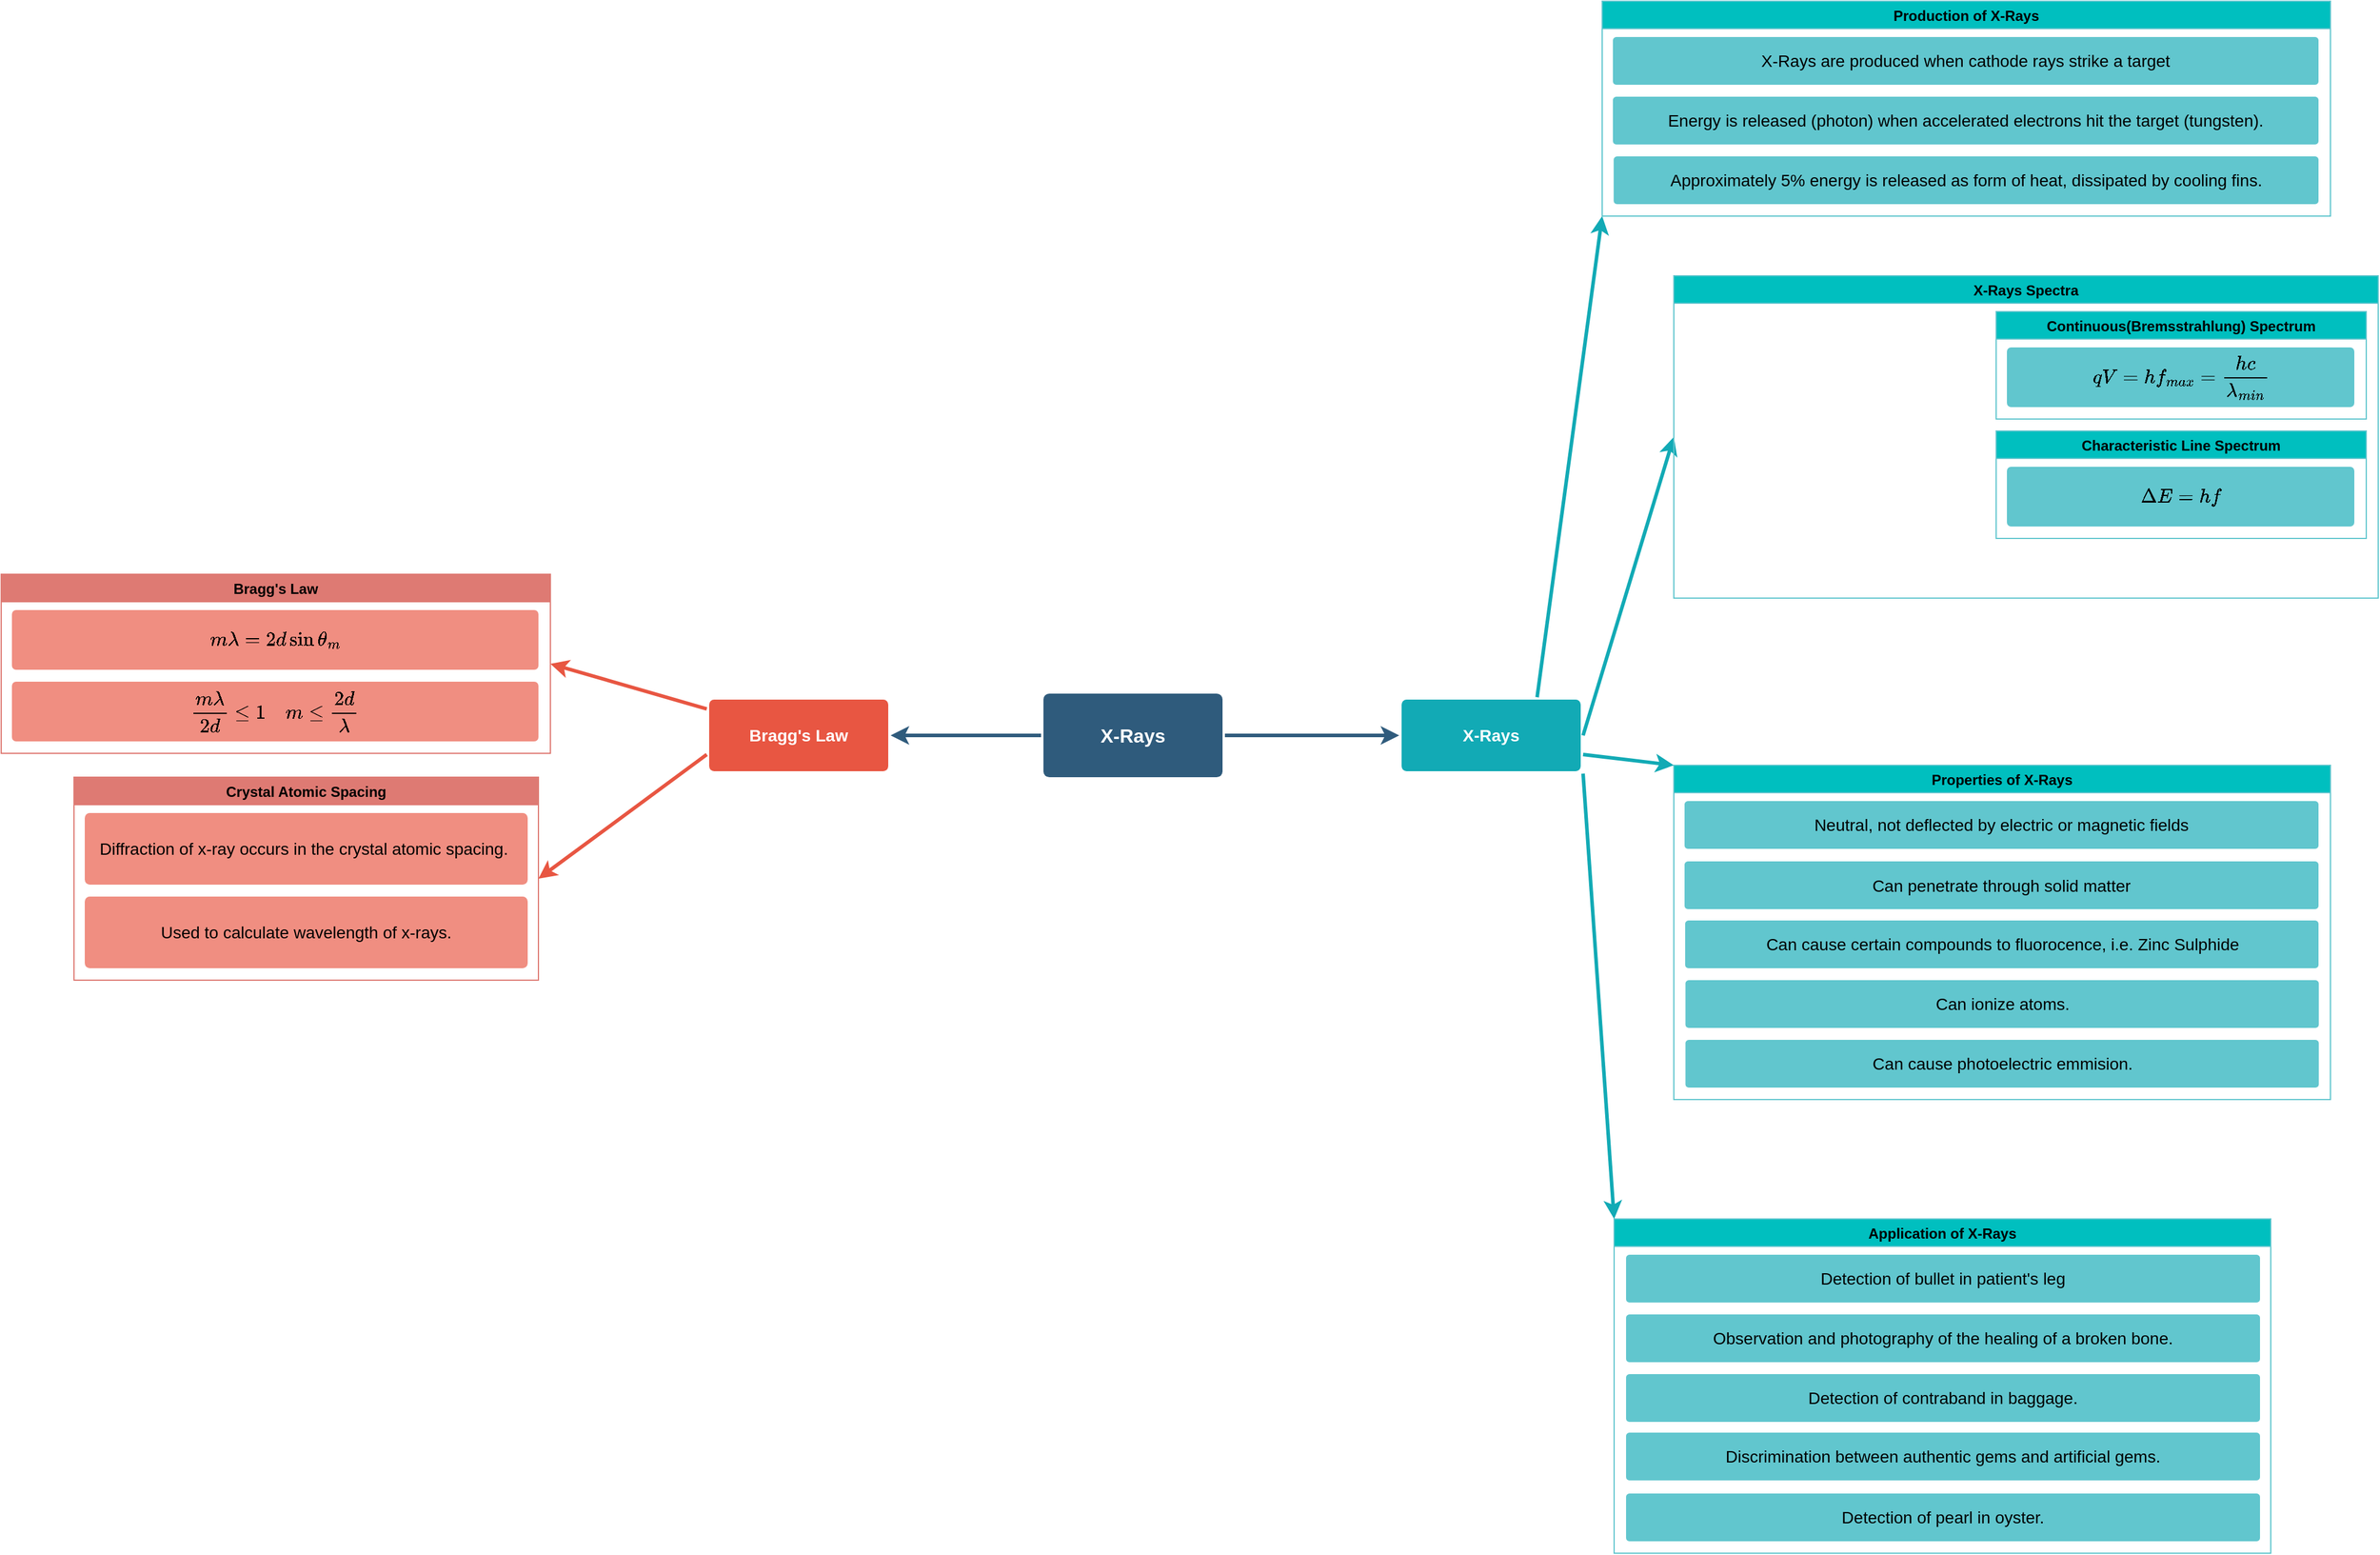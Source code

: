 <mxfile>
    <diagram id="nP-OY_wl-n511qJIP8V6" name="Page-1">
        <mxGraphModel dx="1379" dy="949" grid="1" gridSize="10" guides="1" tooltips="1" connect="1" arrows="1" fold="1" page="1" pageScale="1" pageWidth="1169" pageHeight="827" math="1" shadow="0">
            <root>
                <mxCell id="0"/>
                <mxCell id="1" parent="0"/>
                <mxCell id="3" value="" style="edgeStyle=none;rounded=0;jumpStyle=none;html=1;shadow=0;labelBackgroundColor=none;startArrow=none;startFill=0;endArrow=classic;endFill=1;jettySize=auto;orthogonalLoop=1;strokeColor=#2F5B7C;strokeWidth=3;fontFamily=Helvetica;fontSize=16;fontColor=#23445D;spacing=5;" parent="1" source="5" target="12" edge="1">
                    <mxGeometry relative="1" as="geometry"/>
                </mxCell>
                <mxCell id="4" value="" style="edgeStyle=none;rounded=0;jumpStyle=none;html=1;shadow=0;labelBackgroundColor=none;startArrow=none;startFill=0;endArrow=classic;endFill=1;jettySize=auto;orthogonalLoop=1;strokeColor=#2F5B7C;strokeWidth=3;fontFamily=Helvetica;fontSize=16;fontColor=#23445D;spacing=5;" parent="1" source="5" target="9" edge="1">
                    <mxGeometry relative="1" as="geometry"/>
                </mxCell>
                <mxCell id="5" value="X-Rays" style="rounded=1;whiteSpace=wrap;html=1;shadow=0;labelBackgroundColor=none;strokeColor=none;strokeWidth=3;fillColor=#2F5B7C;fontFamily=Helvetica;fontSize=16;fontColor=#FFFFFF;align=center;fontStyle=1;spacing=5;arcSize=7;perimeterSpacing=2;" parent="1" vertex="1">
                    <mxGeometry x="1082" y="810" width="150" height="70" as="geometry"/>
                </mxCell>
                <mxCell id="6" value="" style="edgeStyle=none;rounded=1;jumpStyle=none;html=1;shadow=0;labelBackgroundColor=none;startArrow=none;startFill=0;jettySize=auto;orthogonalLoop=1;strokeColor=#E85642;strokeWidth=3;fontFamily=Helvetica;fontSize=14;fontColor=#FFFFFF;spacing=5;fontStyle=1;fillColor=#b0e3e6;entryX=1;entryY=0.5;entryDx=0;entryDy=0;" parent="1" source="9" target="25" edge="1">
                    <mxGeometry relative="1" as="geometry">
                        <mxPoint x="763.641" y="746" as="targetPoint"/>
                    </mxGeometry>
                </mxCell>
                <mxCell id="9" value="Bragg's Law" style="rounded=1;whiteSpace=wrap;html=1;shadow=0;labelBackgroundColor=none;strokeColor=none;strokeWidth=3;fillColor=#e85642;fontFamily=Helvetica;fontSize=14;fontColor=#FFFFFF;align=center;spacing=5;fontStyle=1;arcSize=7;perimeterSpacing=2;" parent="1" vertex="1">
                    <mxGeometry x="802" y="815" width="150" height="60" as="geometry"/>
                </mxCell>
                <mxCell id="12" value="X-Rays" style="rounded=1;whiteSpace=wrap;html=1;shadow=0;labelBackgroundColor=none;strokeColor=none;strokeWidth=3;fillColor=#12aab5;fontFamily=Helvetica;fontSize=14;fontColor=#FFFFFF;align=center;spacing=5;fontStyle=1;arcSize=7;perimeterSpacing=2;" parent="1" vertex="1">
                    <mxGeometry x="1382" y="815" width="150" height="60" as="geometry"/>
                </mxCell>
                <mxCell id="15" value="" style="edgeStyle=none;rounded=1;jumpStyle=none;html=1;shadow=0;labelBackgroundColor=none;startArrow=none;startFill=0;jettySize=auto;orthogonalLoop=1;strokeColor=#12AAB5;strokeWidth=3;fontFamily=Helvetica;fontSize=14;fontColor=#FFFFFF;spacing=5;fontStyle=1;fillColor=#b0e3e6;entryX=0;entryY=0.5;entryDx=0;entryDy=0;exitX=1;exitY=0.5;exitDx=0;exitDy=0;" parent="1" source="12" target="20" edge="1">
                    <mxGeometry relative="1" as="geometry">
                        <mxPoint x="1590" y="806.367" as="targetPoint"/>
                    </mxGeometry>
                </mxCell>
                <mxCell id="16" value="" style="edgeStyle=none;rounded=1;jumpStyle=none;html=1;shadow=0;labelBackgroundColor=none;startArrow=none;startFill=0;jettySize=auto;orthogonalLoop=1;strokeColor=#12AAB5;strokeWidth=3;fontFamily=Helvetica;fontSize=14;fontColor=#FFFFFF;spacing=5;fontStyle=1;fillColor=#b0e3e6;entryX=0;entryY=1;entryDx=0;entryDy=0;exitX=0.75;exitY=0;exitDx=0;exitDy=0;" parent="1" source="12" target="17" edge="1">
                    <mxGeometry relative="1" as="geometry">
                        <mxPoint x="1518.844" y="736" as="targetPoint"/>
                    </mxGeometry>
                </mxCell>
                <mxCell id="17" value="Production of X-Rays" style="swimlane;gradientColor=none;strokeColor=#61C6CE;startSize=23;fillColor=#00BFBF;fontColor=#000000;" parent="1" vertex="1">
                    <mxGeometry x="1550" y="230" width="610" height="180" as="geometry"/>
                </mxCell>
                <mxCell id="18" value="X-Rays are produced when cathode rays strike a target" style="rounded=1;whiteSpace=wrap;html=1;shadow=0;labelBackgroundColor=none;strokeColor=none;strokeWidth=3;fillColor=#61c6ce;fontFamily=Helvetica;fontSize=14;align=center;spacing=5;fontStyle=0;arcSize=7;perimeterSpacing=2;fontColor=#000000;" parent="17" vertex="1">
                    <mxGeometry x="9" y="30" width="591" height="40" as="geometry"/>
                </mxCell>
                <mxCell id="19" value="Energy is released (photon) when accelerated electrons hit the target (tungsten)." style="rounded=1;whiteSpace=wrap;html=1;shadow=0;labelBackgroundColor=none;strokeColor=none;strokeWidth=3;fillColor=#61c6ce;fontFamily=Helvetica;fontSize=14;align=center;spacing=5;fontStyle=0;arcSize=7;perimeterSpacing=2;fontColor=#000000;" parent="17" vertex="1">
                    <mxGeometry x="9" y="80" width="591" height="40" as="geometry"/>
                </mxCell>
                <mxCell id="129" value="Approximately 5% energy is released as form of heat, dissipated by cooling fins." style="rounded=1;whiteSpace=wrap;html=1;shadow=0;labelBackgroundColor=none;strokeColor=none;strokeWidth=3;fillColor=#61c6ce;fontFamily=Helvetica;fontSize=14;align=center;spacing=5;fontStyle=0;arcSize=7;perimeterSpacing=2;fontColor=#000000;" parent="17" vertex="1">
                    <mxGeometry x="9.63" y="130" width="590.37" height="40" as="geometry"/>
                </mxCell>
                <mxCell id="20" value="X-Rays Spectra" style="swimlane;gradientColor=none;strokeColor=#61C6CE;startSize=23;fillColor=#00BFBF;fontColor=#000000;" parent="1" vertex="1">
                    <mxGeometry x="1610" y="460" width="590" height="270" as="geometry"/>
                </mxCell>
                <mxCell id="136" value="Characteristic Line Spectrum" style="swimlane;gradientColor=none;strokeColor=#61C6CE;startSize=23;fillColor=#00BFBF;fontColor=#000000;" parent="20" vertex="1">
                    <mxGeometry x="270.0" y="130" width="310" height="90" as="geometry"/>
                </mxCell>
                <mxCell id="137" value="\[\Delta E=hf\]" style="rounded=1;whiteSpace=wrap;html=1;shadow=0;labelBackgroundColor=none;strokeColor=none;strokeWidth=3;fillColor=#61c6ce;fontFamily=Helvetica;fontSize=14;align=center;spacing=5;fontStyle=0;arcSize=7;perimeterSpacing=2;fontColor=#000000;" parent="136" vertex="1">
                    <mxGeometry x="9" y="30" width="291" height="50" as="geometry"/>
                </mxCell>
                <mxCell id="134" value="Continuous(Bremsstrahlung) Spectrum" style="swimlane;gradientColor=none;strokeColor=#61C6CE;startSize=23;fillColor=#00BFBF;fontColor=#000000;" parent="20" vertex="1">
                    <mxGeometry x="270" y="30" width="310" height="90" as="geometry"/>
                </mxCell>
                <mxCell id="135" value="\[qV=hf_{max}=\frac{hc}{\lambda_{min}}\]" style="rounded=1;whiteSpace=wrap;html=1;shadow=0;labelBackgroundColor=none;strokeColor=none;strokeWidth=3;fillColor=#61c6ce;fontFamily=Helvetica;fontSize=14;align=center;spacing=5;fontStyle=0;arcSize=7;perimeterSpacing=2;fontColor=#000000;" parent="134" vertex="1">
                    <mxGeometry x="9" y="30" width="291" height="50" as="geometry"/>
                </mxCell>
                <mxCell id="190" value="" style="shape=image;verticalLabelPosition=bottom;labelBackgroundColor=#ffffff;verticalAlign=top;aspect=fixed;imageAspect=0;image=https://d10lpgp6xz60nq.cloudfront.net/physics_images/NVT_21_PHY_XII_C05_E18_001_S01.png;" vertex="1" parent="20">
                    <mxGeometry x="10" y="30" width="246" height="234.65" as="geometry"/>
                </mxCell>
                <mxCell id="25" value="Bragg's Law" style="swimlane;gradientColor=none;startSize=23;fontColor=#000000;fillColor=#DE7A73;strokeColor=#DE7A73;" parent="1" vertex="1">
                    <mxGeometry x="209" y="710" width="460" height="150" as="geometry"/>
                </mxCell>
                <mxCell id="26" value="\[m\lambda=2d\sin\theta_m\]" style="rounded=1;whiteSpace=wrap;html=1;shadow=0;labelBackgroundColor=none;strokeColor=none;strokeWidth=3;fontFamily=Helvetica;fontSize=14;align=center;spacing=5;fontStyle=0;arcSize=7;perimeterSpacing=2;fontColor=#000000;fillColor=#f08e81;" parent="25" vertex="1">
                    <mxGeometry x="9" y="30" width="441" height="50" as="geometry"/>
                </mxCell>
                <mxCell id="27" value="\[\frac{m\lambda}{2d}\leq 1\quad m\leq\frac{2d}{\lambda}\]" style="rounded=1;whiteSpace=wrap;html=1;shadow=0;labelBackgroundColor=none;strokeColor=none;strokeWidth=3;fontFamily=Helvetica;fontSize=14;align=center;spacing=5;fontStyle=0;arcSize=7;perimeterSpacing=2;fontColor=#000000;fillColor=#f08e81;" parent="25" vertex="1">
                    <mxGeometry x="9" y="90" width="441" height="50" as="geometry"/>
                </mxCell>
                <mxCell id="30" value="Crystal Atomic Spacing" style="swimlane;gradientColor=none;startSize=23;fontColor=#000000;fillColor=#DE7A73;strokeColor=#DE7A73;" parent="1" vertex="1">
                    <mxGeometry x="270" y="880" width="389" height="170" as="geometry"/>
                </mxCell>
                <mxCell id="31" value="Diffraction of x-ray occurs in the crystal atomic spacing.&amp;nbsp;" style="rounded=1;whiteSpace=wrap;html=1;shadow=0;labelBackgroundColor=none;strokeColor=none;strokeWidth=3;fontFamily=Helvetica;fontSize=14;align=center;spacing=5;fontStyle=0;arcSize=7;perimeterSpacing=2;fontColor=#000000;fillColor=#f08e81;" parent="30" vertex="1">
                    <mxGeometry x="9" y="30" width="371" height="60" as="geometry"/>
                </mxCell>
                <mxCell id="147" value="Used to calculate wavelength of x-rays." style="rounded=1;whiteSpace=wrap;html=1;shadow=0;labelBackgroundColor=none;strokeColor=none;strokeWidth=3;fontFamily=Helvetica;fontSize=14;align=center;spacing=5;fontStyle=0;arcSize=7;perimeterSpacing=2;fontColor=#000000;fillColor=#f08e81;" parent="30" vertex="1">
                    <mxGeometry x="9" y="100" width="371" height="60" as="geometry"/>
                </mxCell>
                <mxCell id="53" value="" style="edgeStyle=none;rounded=1;jumpStyle=none;html=1;shadow=0;labelBackgroundColor=none;startArrow=none;startFill=0;jettySize=auto;orthogonalLoop=1;strokeColor=#E85642;strokeWidth=3;fontFamily=Helvetica;fontSize=14;fontColor=#FFFFFF;spacing=5;fontStyle=1;fillColor=#b0e3e6;exitX=0;exitY=0.75;exitDx=0;exitDy=0;entryX=1;entryY=0.5;entryDx=0;entryDy=0;" parent="1" source="9" target="30" edge="1">
                    <mxGeometry relative="1" as="geometry">
                        <mxPoint x="850.359" y="823" as="sourcePoint"/>
                        <mxPoint x="773.641" y="756" as="targetPoint"/>
                    </mxGeometry>
                </mxCell>
                <mxCell id="54" value="Properties of X-Rays" style="swimlane;gradientColor=none;strokeColor=#61C6CE;startSize=23;fillColor=#00BFBF;fontColor=#000000;" parent="1" vertex="1">
                    <mxGeometry x="1610" y="870" width="550" height="280" as="geometry"/>
                </mxCell>
                <mxCell id="55" value="Neutral, not deflected by electric or magnetic fields" style="rounded=1;whiteSpace=wrap;html=1;shadow=0;labelBackgroundColor=none;strokeColor=none;strokeWidth=3;fillColor=#61c6ce;fontFamily=Helvetica;fontSize=14;align=center;spacing=5;fontStyle=0;arcSize=7;perimeterSpacing=2;fontColor=#000000;" parent="54" vertex="1">
                    <mxGeometry x="9" y="30" width="531" height="40" as="geometry"/>
                </mxCell>
                <mxCell id="88" value="Can penetrate through solid matter" style="rounded=1;whiteSpace=wrap;html=1;shadow=0;labelBackgroundColor=none;strokeColor=none;strokeWidth=3;fillColor=#61c6ce;fontFamily=Helvetica;fontSize=14;align=center;spacing=5;fontStyle=0;arcSize=7;perimeterSpacing=2;fontColor=#000000;" parent="54" vertex="1">
                    <mxGeometry x="9" y="80.5" width="531" height="40" as="geometry"/>
                </mxCell>
                <mxCell id="191" value="Can cause certain compounds to fluorocence, i.e. Zinc Sulphide" style="rounded=1;whiteSpace=wrap;html=1;shadow=0;labelBackgroundColor=none;strokeColor=none;strokeWidth=3;fillColor=#61c6ce;fontFamily=Helvetica;fontSize=14;align=center;spacing=5;fontStyle=0;arcSize=7;perimeterSpacing=2;fontColor=#000000;" vertex="1" parent="54">
                    <mxGeometry x="9.5" y="130" width="530.5" height="40" as="geometry"/>
                </mxCell>
                <mxCell id="192" value="Can ionize atoms." style="rounded=1;whiteSpace=wrap;html=1;shadow=0;labelBackgroundColor=none;strokeColor=none;strokeWidth=3;fillColor=#61c6ce;fontFamily=Helvetica;fontSize=14;align=center;spacing=5;fontStyle=0;arcSize=7;perimeterSpacing=2;fontColor=#000000;" vertex="1" parent="54">
                    <mxGeometry x="9.75" y="180" width="530.5" height="40" as="geometry"/>
                </mxCell>
                <mxCell id="193" value="Can cause photoelectric emmision." style="rounded=1;whiteSpace=wrap;html=1;shadow=0;labelBackgroundColor=none;strokeColor=none;strokeWidth=3;fillColor=#61c6ce;fontFamily=Helvetica;fontSize=14;align=center;spacing=5;fontStyle=0;arcSize=7;perimeterSpacing=2;fontColor=#000000;" vertex="1" parent="54">
                    <mxGeometry x="9.75" y="230" width="530.5" height="40" as="geometry"/>
                </mxCell>
                <mxCell id="58" value="Application of X-Rays" style="swimlane;gradientColor=none;strokeColor=#61C6CE;startSize=23;fillColor=#00BFBF;fontColor=#000000;" parent="1" vertex="1">
                    <mxGeometry x="1560" y="1250" width="550" height="280" as="geometry"/>
                </mxCell>
                <mxCell id="194" value="Detection of bullet in patient's leg" style="rounded=1;whiteSpace=wrap;html=1;shadow=0;labelBackgroundColor=none;strokeColor=none;strokeWidth=3;fillColor=#61c6ce;fontFamily=Helvetica;fontSize=14;align=center;spacing=5;fontStyle=0;arcSize=7;perimeterSpacing=2;fontColor=#000000;" vertex="1" parent="58">
                    <mxGeometry x="10" y="30" width="531" height="40" as="geometry"/>
                </mxCell>
                <mxCell id="195" value="Observation and photography of the healing of a broken bone." style="rounded=1;whiteSpace=wrap;html=1;shadow=0;labelBackgroundColor=none;strokeColor=none;strokeWidth=3;fillColor=#61c6ce;fontFamily=Helvetica;fontSize=14;align=center;spacing=5;fontStyle=0;arcSize=7;perimeterSpacing=2;fontColor=#000000;" vertex="1" parent="58">
                    <mxGeometry x="10" y="80" width="531" height="40" as="geometry"/>
                </mxCell>
                <mxCell id="196" value="Detection of contraband in baggage." style="rounded=1;whiteSpace=wrap;html=1;shadow=0;labelBackgroundColor=none;strokeColor=none;strokeWidth=3;fillColor=#61c6ce;fontFamily=Helvetica;fontSize=14;align=center;spacing=5;fontStyle=0;arcSize=7;perimeterSpacing=2;fontColor=#000000;" vertex="1" parent="58">
                    <mxGeometry x="10" y="130" width="531" height="40" as="geometry"/>
                </mxCell>
                <mxCell id="197" value="Discrimination between authentic gems and artificial gems." style="rounded=1;whiteSpace=wrap;html=1;shadow=0;labelBackgroundColor=none;strokeColor=none;strokeWidth=3;fillColor=#61c6ce;fontFamily=Helvetica;fontSize=14;align=center;spacing=5;fontStyle=0;arcSize=7;perimeterSpacing=2;fontColor=#000000;" vertex="1" parent="58">
                    <mxGeometry x="10" y="179" width="531" height="40" as="geometry"/>
                </mxCell>
                <mxCell id="198" value="Detection of pearl in oyster." style="rounded=1;whiteSpace=wrap;html=1;shadow=0;labelBackgroundColor=none;strokeColor=none;strokeWidth=3;fillColor=#61c6ce;fontFamily=Helvetica;fontSize=14;align=center;spacing=5;fontStyle=0;arcSize=7;perimeterSpacing=2;fontColor=#000000;" vertex="1" parent="58">
                    <mxGeometry x="10" y="230" width="531" height="40" as="geometry"/>
                </mxCell>
                <mxCell id="77" value="" style="edgeStyle=none;rounded=1;jumpStyle=none;html=1;shadow=0;labelBackgroundColor=none;startArrow=none;startFill=0;jettySize=auto;orthogonalLoop=1;strokeColor=#12AAB5;strokeWidth=3;fontFamily=Helvetica;fontSize=14;fontColor=#FFFFFF;spacing=5;fontStyle=1;fillColor=#b0e3e6;entryX=0;entryY=0;entryDx=0;entryDy=0;exitX=1;exitY=1;exitDx=0;exitDy=0;" parent="1" source="12" target="58" edge="1">
                    <mxGeometry relative="1" as="geometry">
                        <mxPoint x="1425" y="980" as="targetPoint"/>
                        <mxPoint x="1456.248" y="887" as="sourcePoint"/>
                    </mxGeometry>
                </mxCell>
                <mxCell id="78" value="" style="edgeStyle=none;rounded=1;jumpStyle=none;html=1;shadow=0;labelBackgroundColor=none;startArrow=none;startFill=0;jettySize=auto;orthogonalLoop=1;strokeColor=#12AAB5;strokeWidth=3;fontFamily=Helvetica;fontSize=14;fontColor=#FFFFFF;spacing=5;fontStyle=1;fillColor=#b0e3e6;entryX=0;entryY=0;entryDx=0;entryDy=0;exitX=1;exitY=0.75;exitDx=0;exitDy=0;" parent="1" source="12" target="54" edge="1">
                    <mxGeometry relative="1" as="geometry">
                        <mxPoint x="1920" y="942.5" as="targetPoint"/>
                        <mxPoint x="1544" y="871" as="sourcePoint"/>
                    </mxGeometry>
                </mxCell>
            </root>
        </mxGraphModel>
    </diagram>
</mxfile>